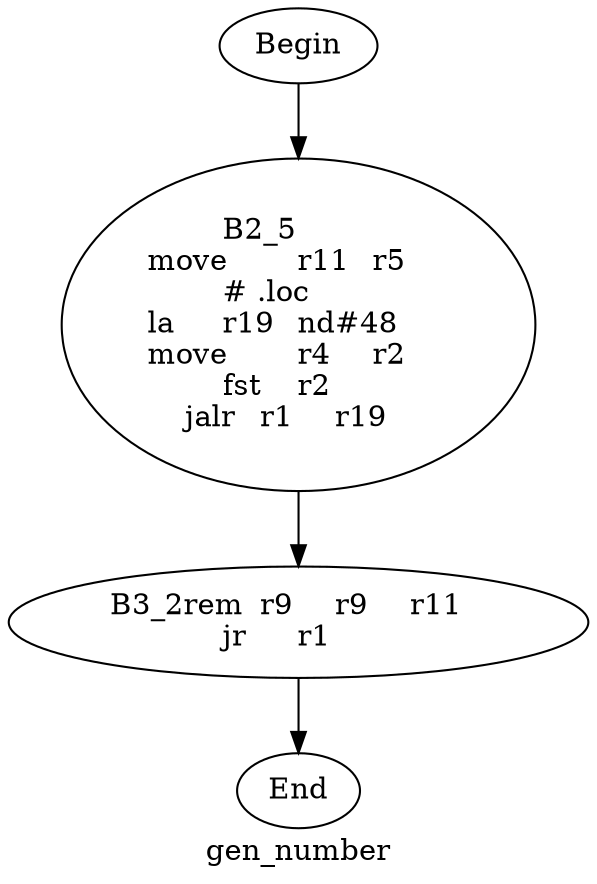 digraph G{
	label = "gen_number"	style = "dashed";
	color = purple;
	Node0 [label = "Begin"];
	Node0 -> {Node2 }
	Node1 [label = "End"];
	Node1 -> {}
	Node2 [label = "B2_5	\nmove	r11	r5	\n# .loc	\nla	r19	nd#48	\nmove	r4	r2	\nfst	r2	\njalr	r1	r19	\n"];
	Node2 -> {Node3 }
	Node3 [label = "B3_2rem	r9	r9	r11	\njr	r1	\n"];
	Node3 -> {Node1 }
}
